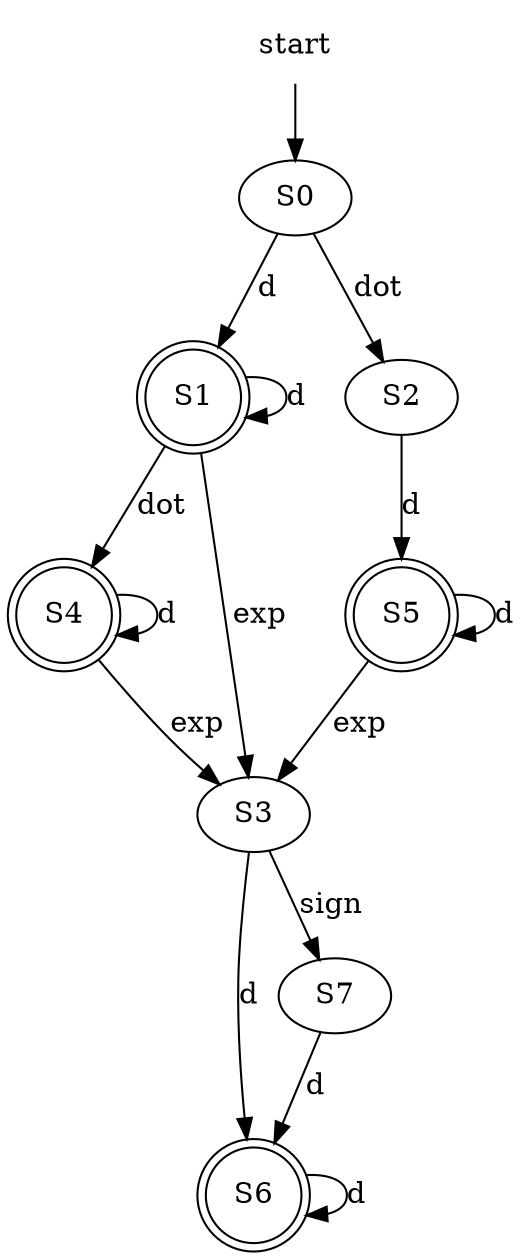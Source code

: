 digraph {

  start [ shape = "plaintext", label = "start" ];
  start -> S0

  S1 [ shape = "doublecircle" ];
  S4 [ shape = "doublecircle" ];
  S5 [ shape = "doublecircle" ];
  S6 [ shape = "doublecircle" ];

  S0 -> S1 [ label = "d"    ];
  S0 -> S2 [ label = "dot"  ];
  S1 -> S1 [ label = "d"    ];
  S1 -> S3 [ label = "exp"  ];
  S1 -> S4 [ label = "dot"  ];
  S2 -> S5 [ label = "d"    ];
  S3 -> S6 [ label = "d"    ];
  S3 -> S7 [ label = "sign" ];
  S4 -> S3 [ label = "exp"  ];
  S4 -> S4 [ label = "d"    ];
  S5 -> S3 [ label = "exp"  ];
  S5 -> S5 [ label = "d"    ];
  S6 -> S6 [ label = "d"    ];
  S7 -> S6 [ label = "d"    ];
}
